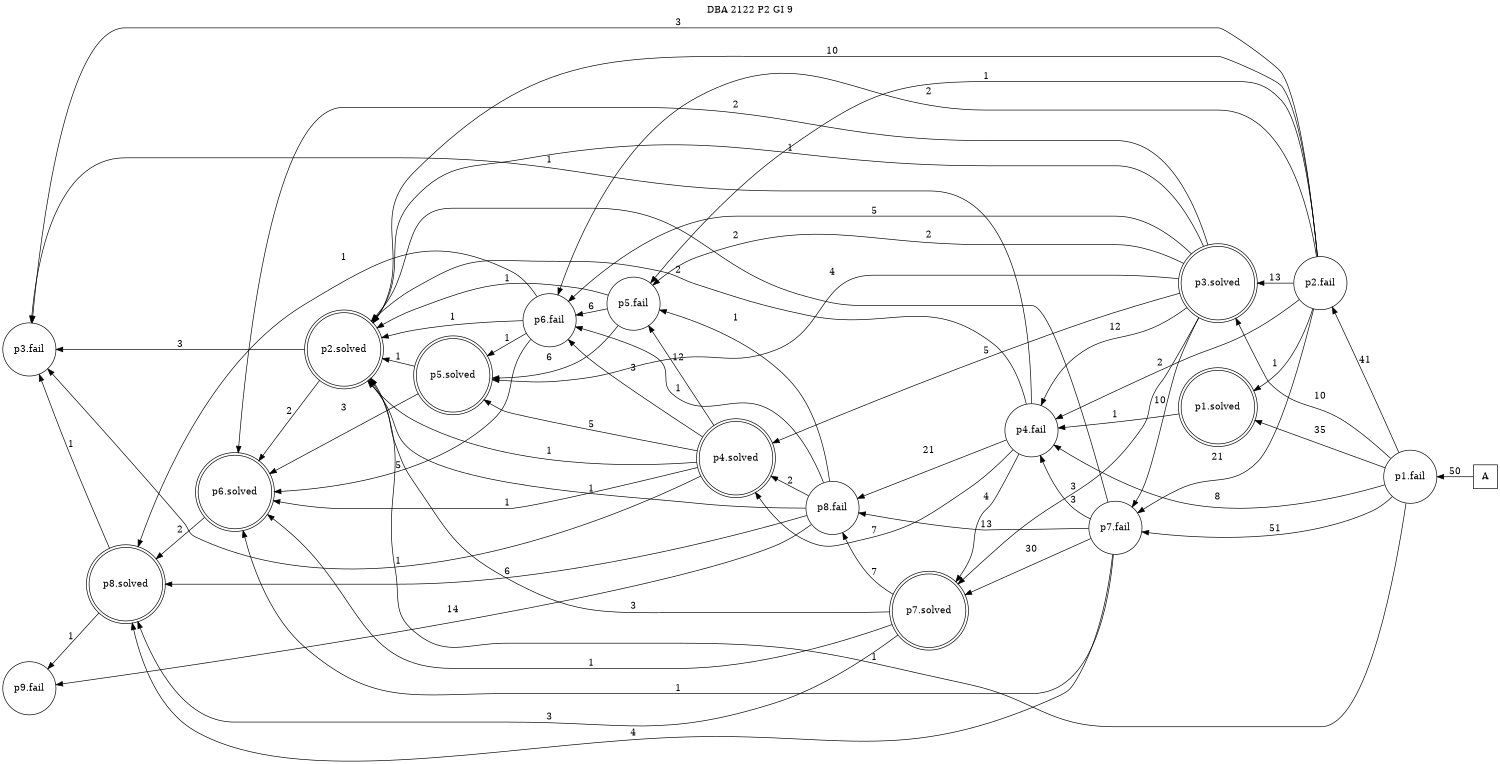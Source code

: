 digraph DBA_2122_P2_GI_9 {
labelloc="tl"
label= " DBA 2122 P2 GI 9 "
rankdir="RL";
graph [ size=" 10 , 10 !"]

"A" [shape="square" label="A"]
"p1.fail" [shape="circle" label="p1.fail"]
"p1.solved" [shape="doublecircle" label="p1.solved"]
"p2.fail" [shape="circle" label="p2.fail"]
"p2.solved" [shape="doublecircle" label="p2.solved"]
"p3.solved" [shape="doublecircle" label="p3.solved"]
"p4.fail" [shape="circle" label="p4.fail"]
"p4.solved" [shape="doublecircle" label="p4.solved"]
"p5.fail" [shape="circle" label="p5.fail"]
"p6.fail" [shape="circle" label="p6.fail"]
"p6.solved" [shape="doublecircle" label="p6.solved"]
"p5.solved" [shape="doublecircle" label="p5.solved"]
"p3.fail" [shape="circle" label="p3.fail"]
"p7.fail" [shape="circle" label="p7.fail"]
"p8.fail" [shape="circle" label="p8.fail"]
"p8.solved" [shape="doublecircle" label="p8.solved"]
"p7.solved" [shape="doublecircle" label="p7.solved"]
"p9.fail" [shape="circle" label="p9.fail"]
"A" -> "p1.fail" [ label=50]
"p1.fail" -> "p1.solved" [ label=35]
"p1.fail" -> "p2.fail" [ label=41]
"p1.fail" -> "p2.solved" [ label=1]
"p1.fail" -> "p3.solved" [ label=10]
"p1.fail" -> "p4.fail" [ label=8]
"p1.fail" -> "p7.fail" [ label=51]
"p1.solved" -> "p4.fail" [ label=1]
"p2.fail" -> "p1.solved" [ label=1]
"p2.fail" -> "p2.solved" [ label=10]
"p2.fail" -> "p3.solved" [ label=13]
"p2.fail" -> "p4.fail" [ label=2]
"p2.fail" -> "p5.fail" [ label=1]
"p2.fail" -> "p6.fail" [ label=2]
"p2.fail" -> "p3.fail" [ label=3]
"p2.fail" -> "p7.fail" [ label=21]
"p2.solved" -> "p6.solved" [ label=2]
"p2.solved" -> "p3.fail" [ label=3]
"p3.solved" -> "p2.solved" [ label=1]
"p3.solved" -> "p4.fail" [ label=12]
"p3.solved" -> "p4.solved" [ label=5]
"p3.solved" -> "p5.fail" [ label=2]
"p3.solved" -> "p6.fail" [ label=5]
"p3.solved" -> "p6.solved" [ label=2]
"p3.solved" -> "p5.solved" [ label=4]
"p3.solved" -> "p7.fail" [ label=10]
"p3.solved" -> "p7.solved" [ label=3]
"p4.fail" -> "p2.solved" [ label=2]
"p4.fail" -> "p4.solved" [ label=7]
"p4.fail" -> "p3.fail" [ label=1]
"p4.fail" -> "p8.fail" [ label=21]
"p4.fail" -> "p7.solved" [ label=4]
"p4.solved" -> "p2.solved" [ label=1]
"p4.solved" -> "p5.fail" [ label=12]
"p4.solved" -> "p6.fail" [ label=3]
"p4.solved" -> "p6.solved" [ label=1]
"p4.solved" -> "p5.solved" [ label=5]
"p4.solved" -> "p3.fail" [ label=1]
"p5.fail" -> "p2.solved" [ label=1]
"p5.fail" -> "p6.fail" [ label=6]
"p5.fail" -> "p5.solved" [ label=6]
"p6.fail" -> "p2.solved" [ label=1]
"p6.fail" -> "p6.solved" [ label=5]
"p6.fail" -> "p5.solved" [ label=1]
"p6.fail" -> "p8.solved" [ label=1]
"p6.solved" -> "p8.solved" [ label=2]
"p5.solved" -> "p2.solved" [ label=1]
"p5.solved" -> "p6.solved" [ label=3]
"p7.fail" -> "p2.solved" [ label=2]
"p7.fail" -> "p4.fail" [ label=3]
"p7.fail" -> "p6.solved" [ label=1]
"p7.fail" -> "p8.fail" [ label=13]
"p7.fail" -> "p8.solved" [ label=4]
"p7.fail" -> "p7.solved" [ label=30]
"p8.fail" -> "p2.solved" [ label=1]
"p8.fail" -> "p4.solved" [ label=2]
"p8.fail" -> "p5.fail" [ label=1]
"p8.fail" -> "p6.fail" [ label=1]
"p8.fail" -> "p8.solved" [ label=6]
"p8.fail" -> "p9.fail" [ label=14]
"p8.solved" -> "p3.fail" [ label=1]
"p8.solved" -> "p9.fail" [ label=1]
"p7.solved" -> "p2.solved" [ label=3]
"p7.solved" -> "p6.solved" [ label=1]
"p7.solved" -> "p8.fail" [ label=7]
"p7.solved" -> "p8.solved" [ label=3]
}
